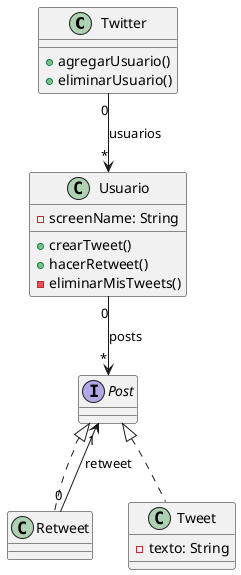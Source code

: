 @startuml

'Classes:
'-------------

class Twitter {
+ agregarUsuario()
+ eliminarUsuario()
}

class Usuario {
- screenName: String
+ crearTweet()
+ hacerRetweet()
- eliminarMisTweets()
}

class Tweet {
- texto: String
}

class Retweet{
}

interface Post{
}

'Associations:
'-------------

"Twitter" "0" --> "*" "Usuario" :usuarios
"Usuario" "0" --> "*" "Post" :posts
"Post" <|..  "Tweet"
"Post" <|..  "Retweet"
"Retweet" "0" --> "1" "Post" :retweet
@enduml